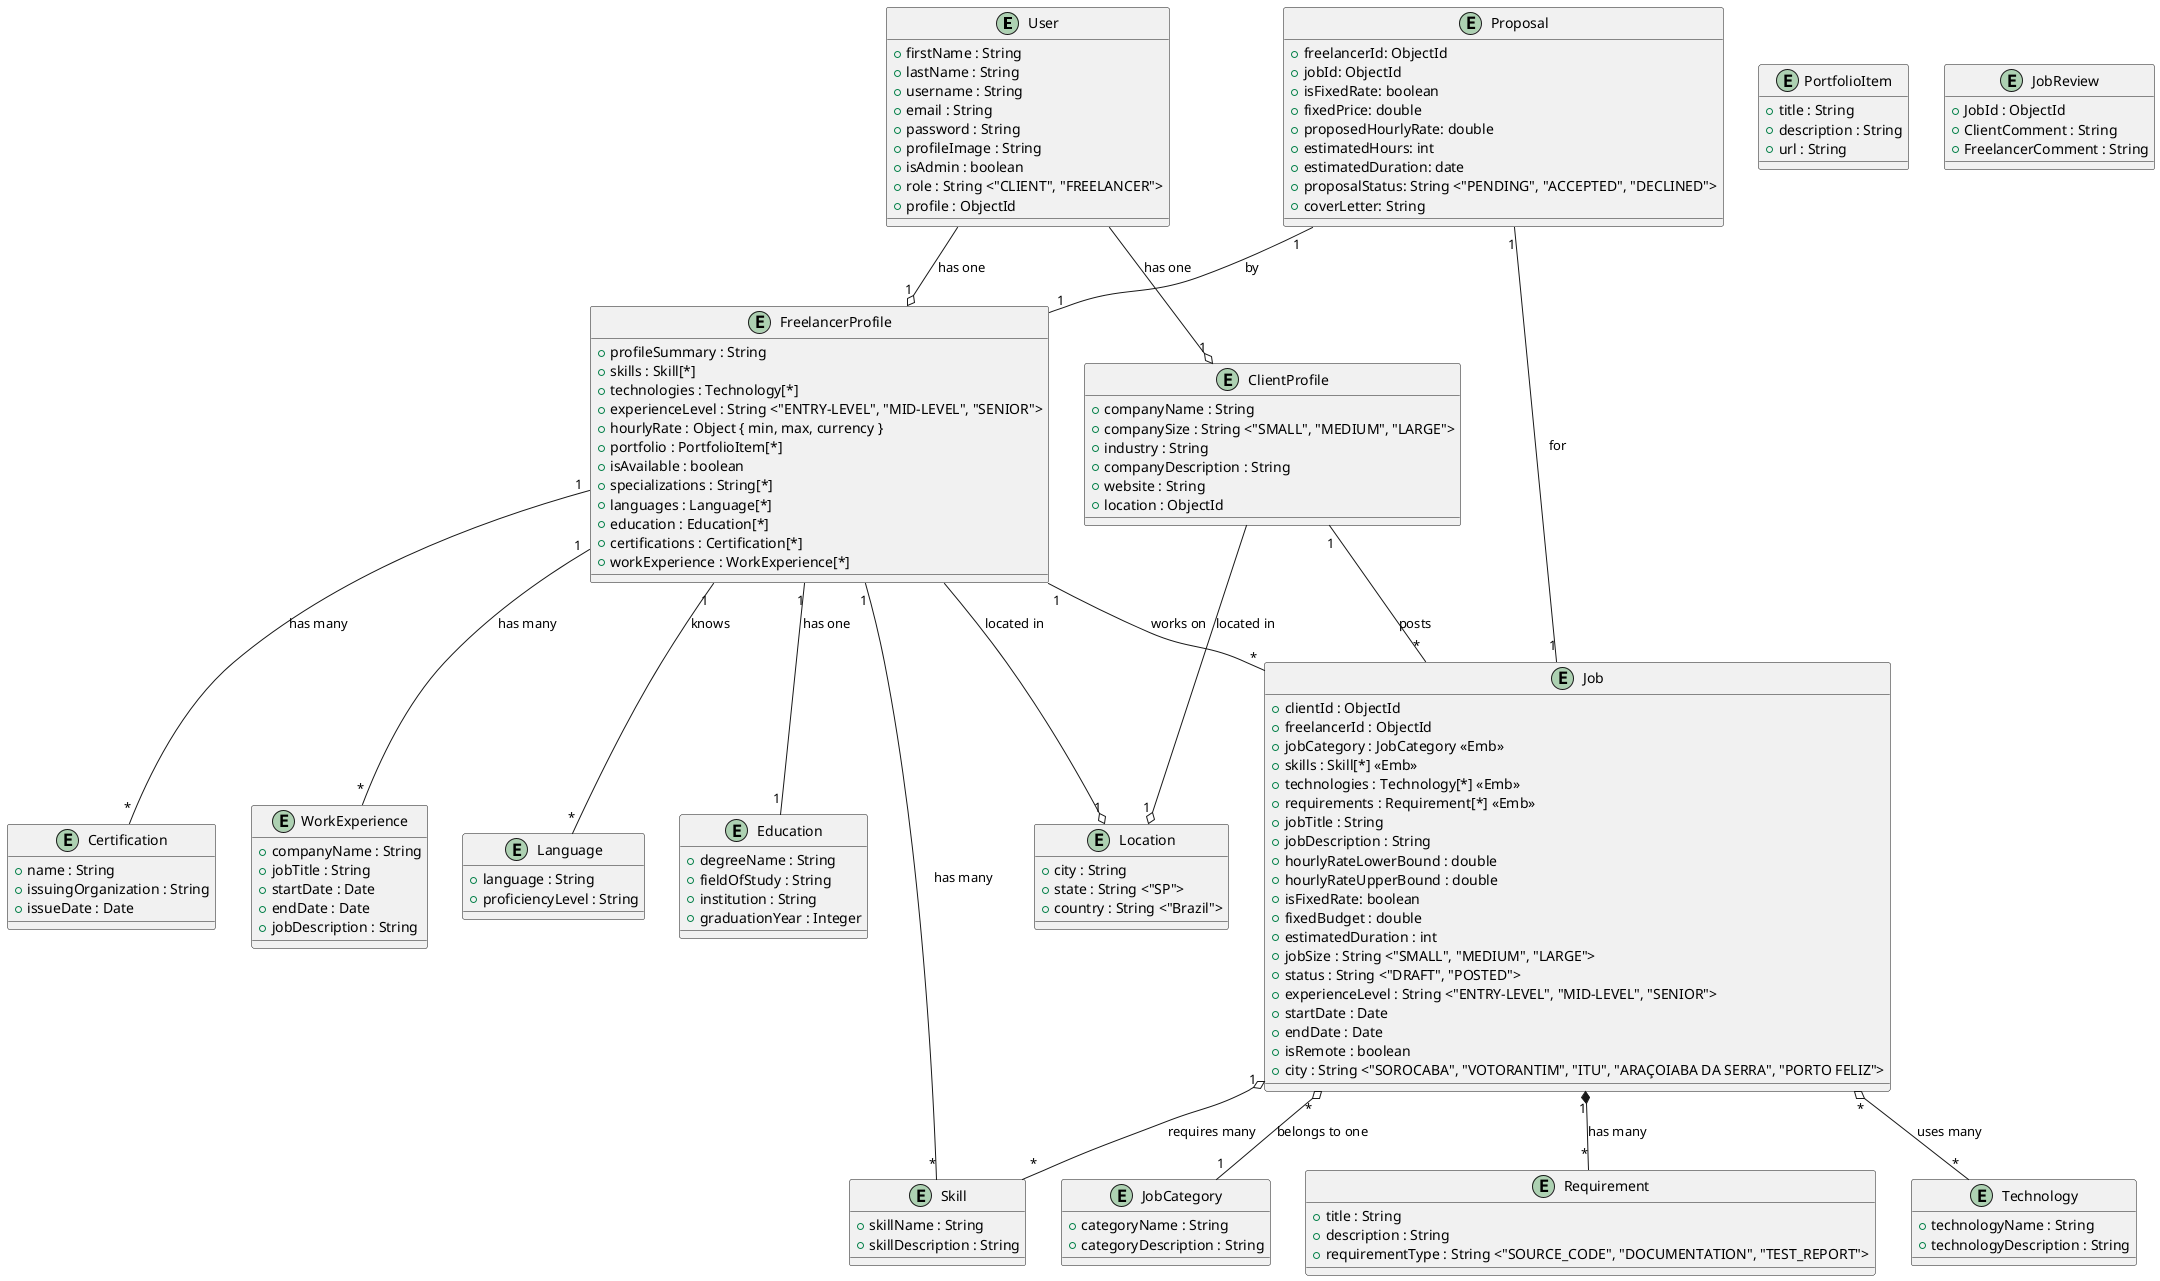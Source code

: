 @startuml ModeloConceitual

' User

entity User {
  + firstName : String
  + lastName : String
  + username : String 
  + email : String
  + password : String 
  + profileImage : String
  + isAdmin : boolean
  + role : String <"CLIENT", "FREELANCER">
  + profile : ObjectId
}

entity ClientProfile {
  + companyName : String
  + companySize : String <"SMALL", "MEDIUM", "LARGE">
  + industry : String
  + companyDescription : String
  + website : String
  + location : ObjectId 
}

entity FreelancerProfile {
  + profileSummary : String
  + skills : Skill[*]
  + technologies : Technology[*]
  + experienceLevel : String <"ENTRY-LEVEL", "MID-LEVEL", "SENIOR">
  + hourlyRate : Object { min, max, currency }
  + portfolio : PortfolioItem[*] 
  + isAvailable : boolean
  + specializations : String[*]
  + languages : Language[*]
  + education : Education[*]
  + certifications : Certification[*]
  + workExperience : WorkExperience[*] 
}

entity PortfolioItem {
  + title : String
  + description : String
  + url : String
}

entity Language {
  + language : String
  + proficiencyLevel : String
}

entity Education {
  + degreeName : String
  + fieldOfStudy : String
  + institution : String
  + graduationYear : Integer
}

entity Certification {
  + name : String
  + issuingOrganization : String
  + issueDate : Date
} 

entity WorkExperience {
  + companyName : String
  + jobTitle : String
  + startDate : Date
  + endDate : Date 
  + jobDescription : String
}

entity Location {
  + city : String
  + state : String <"SP"> 
  + country : String <"Brazil">
}

' JOB

entity Job {
    + clientId : ObjectId 
    + freelancerId : ObjectId 
    + jobCategory : JobCategory <<Emb>>
    + skills : Skill[*] <<Emb>>
    + technologies : Technology[*] <<Emb>>
    + requirements : Requirement[*] <<Emb>>
    + jobTitle : String
    + jobDescription : String
    + hourlyRateLowerBound : double
    + hourlyRateUpperBound : double
    + isFixedRate: boolean
    + fixedBudget : double
    + estimatedDuration : int
    + jobSize : String <"SMALL", "MEDIUM", "LARGE"> 
    + status : String <"DRAFT", "POSTED">
    + experienceLevel : String <"ENTRY-LEVEL", "MID-LEVEL", "SENIOR">
    + startDate : Date
    + endDate : Date
    + isRemote : boolean
    + city : String <"SOROCABA", "VOTORANTIM", "ITU", "ARAÇOIABA DA SERRA", "PORTO FELIZ">
}

entity JobCategory {
   + categoryName : String
   + categoryDescription : String
}

entity Requirement {
  + title : String
  + description : String
  + requirementType : String <"SOURCE_CODE", "DOCUMENTATION", "TEST_REPORT">
}

entity Technology {
   + technologyName : String
   + technologyDescription : String
} 

entity Skill {
    + skillName : String
    + skillDescription : String
}

entity Proposal {
    + freelancerId: ObjectId
    + jobId: ObjectId
    + isFixedRate: boolean
    + fixedPrice: double 
    + proposedHourlyRate: double 
    + estimatedHours: int
    + estimatedDuration: date
    + proposalStatus: String <"PENDING", "ACCEPTED", "DECLINED">
    + coverLetter: String
}

entity JobReview {
    + JobId : ObjectId
    + ClientComment : String
    + FreelancerComment : String
}

' Relationships

User --o  "1" ClientProfile : has one
User --o  "1" FreelancerProfile: has one

ClientProfile --o "1" Location : located in
FreelancerProfile --o "1" Location : located in

Job "1" o-- "*" Skill : requires many
Job "1" *-- "*" Requirement : has many
Job "*" o-- "*" Technology : uses many
Job "*" o-- "1" JobCategory : belongs to one

Proposal "1" -- "1" FreelancerProfile : by
Proposal "1" -- "1" Job : for

ClientProfile "1" -- "*" Job : posts

FreelancerProfile "1" -- "*" Language : knows
FreelancerProfile "1" -- "*" Job : works on 
FreelancerProfile "1" -- "1" Education : has one
FreelancerProfile "1" -- "*" Skill : has many
FreelancerProfile "1" -- "*" Certification : has many
FreelancerProfile "1" -- "*" WorkExperience : has many

@enduml